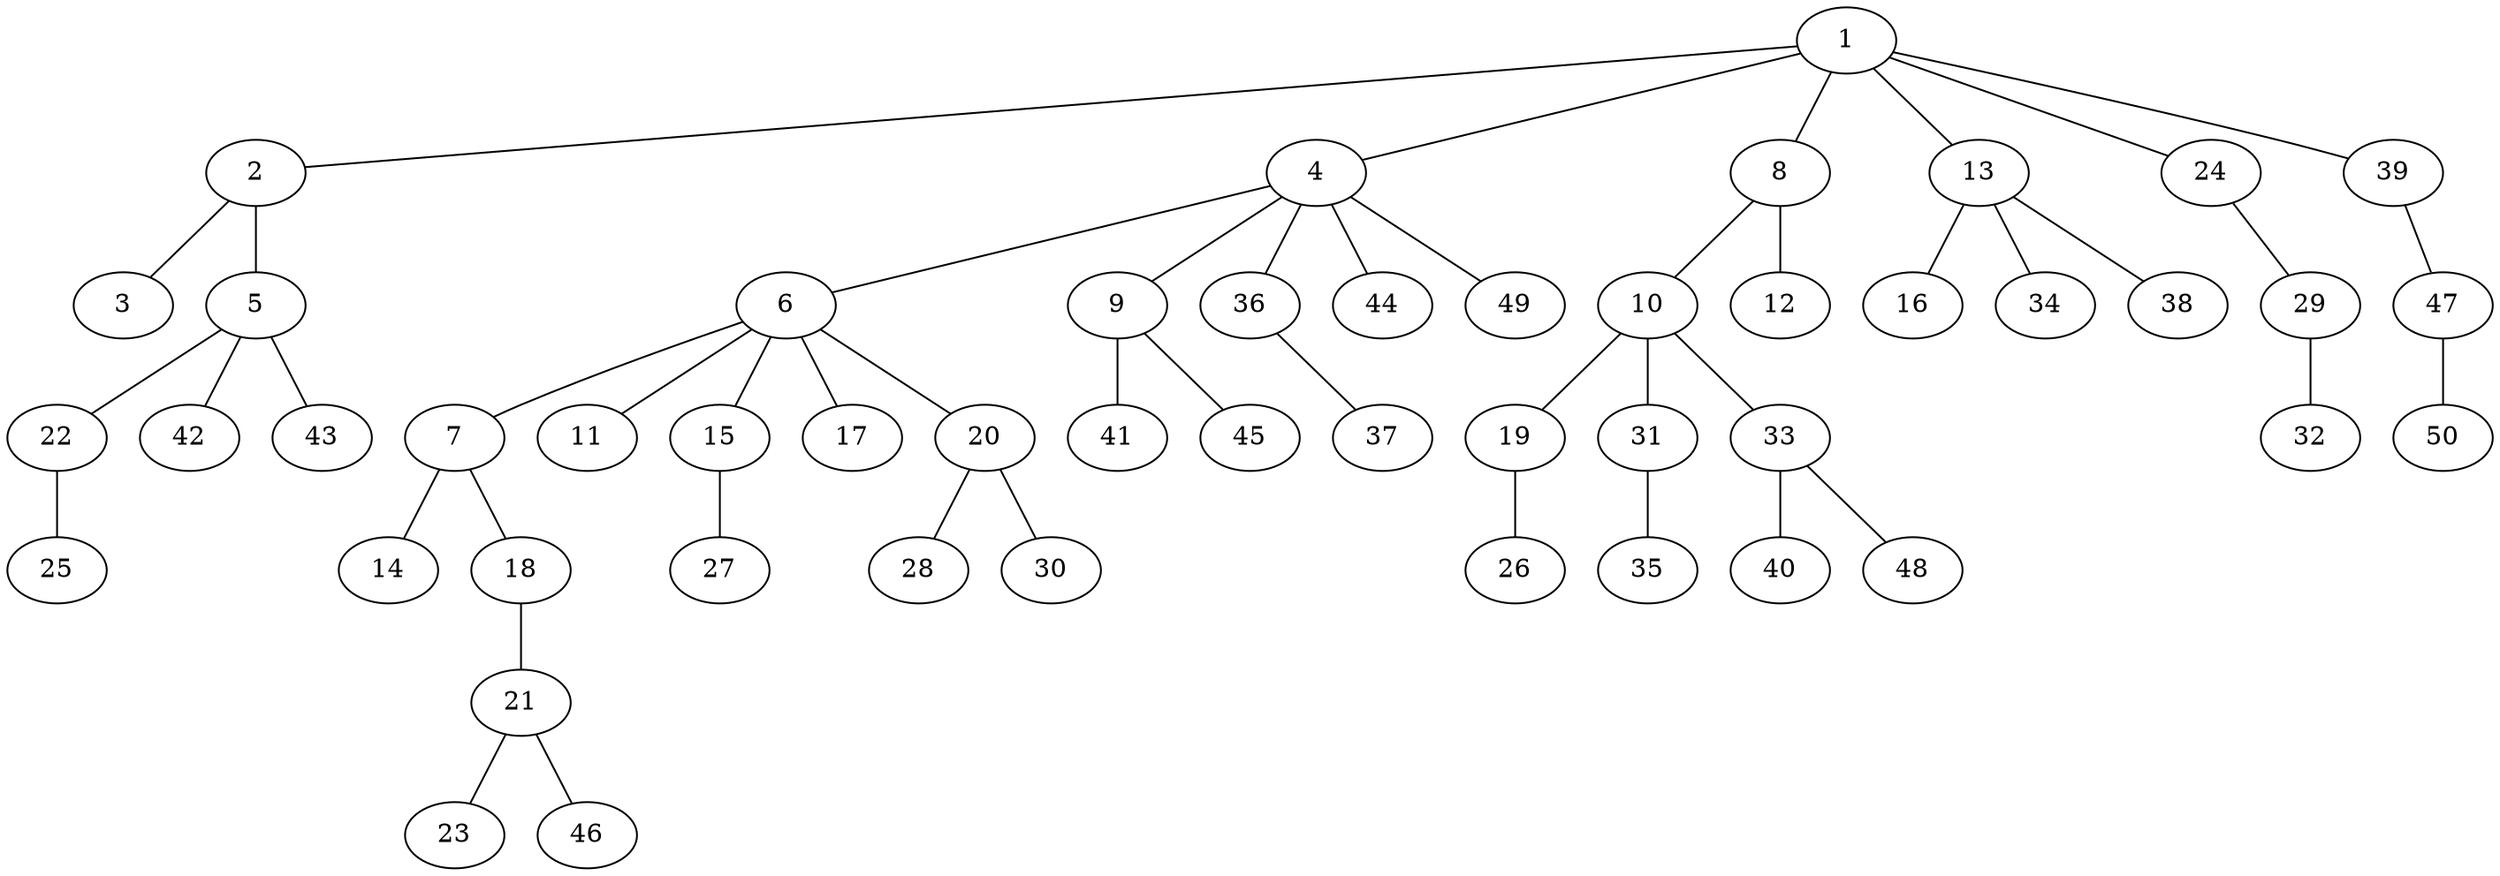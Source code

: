 graph graphname {1--2
1--4
1--8
1--13
1--24
1--39
2--3
2--5
4--6
4--9
4--36
4--44
4--49
5--22
5--42
5--43
6--7
6--11
6--15
6--17
6--20
7--14
7--18
8--10
8--12
9--41
9--45
10--19
10--31
10--33
13--16
13--34
13--38
15--27
18--21
19--26
20--28
20--30
21--23
21--46
22--25
24--29
29--32
31--35
33--40
33--48
36--37
39--47
47--50
}
